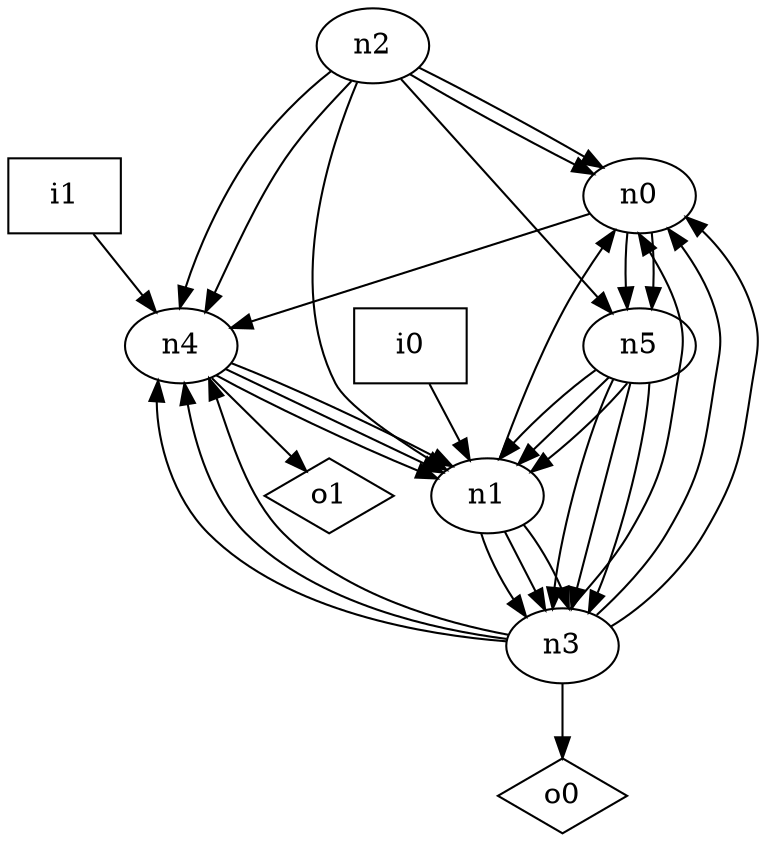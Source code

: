 digraph G {
n0 [label="n0"];
n1 [label="n1"];
n2 [label="n2"];
n3 [label="n3"];
n4 [label="n4"];
n5 [label="n5"];
n6 [label="i0",shape="box"];
n7 [label="i1",shape="box"];
n8 [label="o0",shape="diamond"];
n9 [label="o1",shape="diamond"];
n0 -> n4
n0 -> n5
n0 -> n5
n1 -> n0
n1 -> n3
n1 -> n3
n1 -> n3
n2 -> n0
n2 -> n0
n2 -> n1
n2 -> n4
n2 -> n4
n2 -> n5
n3 -> n0
n3 -> n0
n3 -> n0
n3 -> n4
n3 -> n4
n3 -> n4
n3 -> n8
n4 -> n1
n4 -> n1
n4 -> n1
n4 -> n9
n5 -> n1
n5 -> n1
n5 -> n1
n5 -> n3
n5 -> n3
n5 -> n3
n6 -> n1
n7 -> n4
}